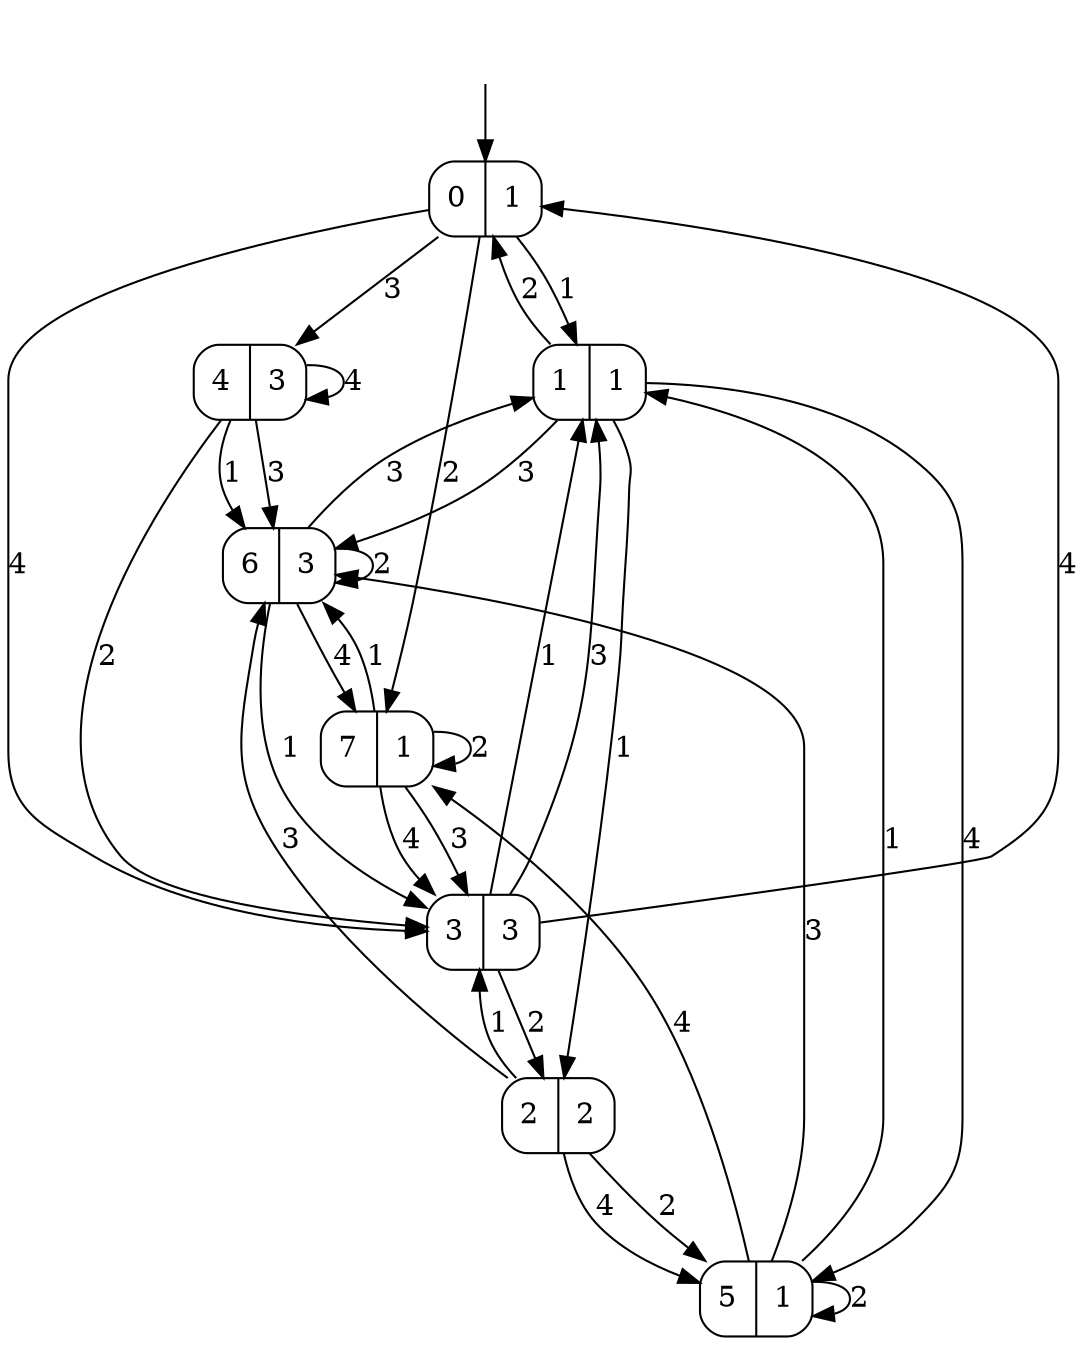 digraph moore_size_8_inputs_4_output3_4 {
0 [label="0|1", shape=record, style=rounded];
1 [label="1|1", shape=record, style=rounded];
2 [label="2|2", shape=record, style=rounded];
3 [label="3|3", shape=record, style=rounded];
4 [label="4|3", shape=record, style=rounded];
5 [label="5|1", shape=record, style=rounded];
6 [label="6|3", shape=record, style=rounded];
7 [label="7|1", shape=record, style=rounded];
0 -> 1  [label=1];
0 -> 7  [label=2];
0 -> 4  [label=3];
0 -> 3  [label=4];
1 -> 2  [label=1];
1 -> 0  [label=2];
1 -> 6  [label=3];
1 -> 5  [label=4];
2 -> 3  [label=1];
2 -> 5  [label=2];
2 -> 6  [label=3];
2 -> 5  [label=4];
3 -> 1  [label=1];
3 -> 2  [label=2];
3 -> 1  [label=3];
3 -> 0  [label=4];
4 -> 6  [label=1];
4 -> 3  [label=2];
4 -> 6  [label=3];
4 -> 4  [label=4];
5 -> 1  [label=1];
5 -> 5  [label=2];
5 -> 6  [label=3];
5 -> 7  [label=4];
6 -> 3  [label=1];
6 -> 6  [label=2];
6 -> 1  [label=3];
6 -> 7  [label=4];
7 -> 6  [label=1];
7 -> 7  [label=2];
7 -> 3  [label=3];
7 -> 3  [label=4];
__start0 [label="", shape=none];
__start0 -> 0  [label=""];
}
